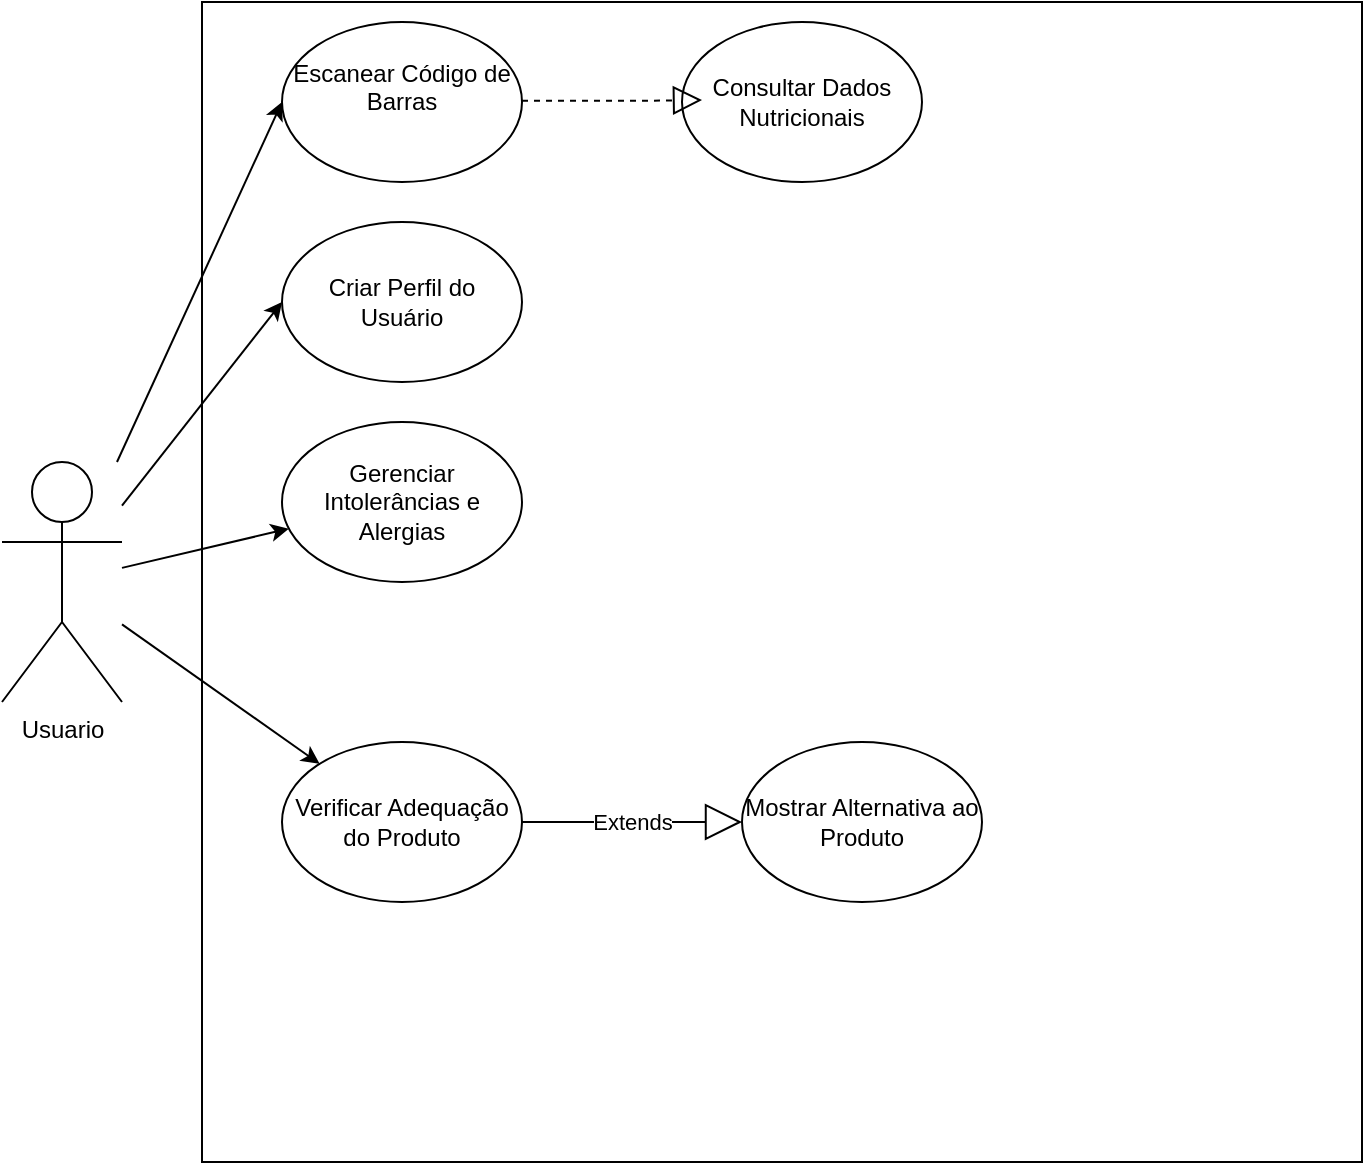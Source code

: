 <mxfile version="24.8.3">
  <diagram name="Página-1" id="qutICyVOGgyFWs-TM0fm">
    <mxGraphModel dx="987" dy="560" grid="1" gridSize="10" guides="1" tooltips="1" connect="1" arrows="1" fold="1" page="1" pageScale="1" pageWidth="827" pageHeight="1169" math="0" shadow="0">
      <root>
        <mxCell id="0" />
        <mxCell id="1" parent="0" />
        <mxCell id="at2XMUZmFgwB7fufx5Op-1" value="" style="whiteSpace=wrap;html=1;aspect=fixed;" vertex="1" parent="1">
          <mxGeometry x="110" y="70" width="580" height="580" as="geometry" />
        </mxCell>
        <mxCell id="at2XMUZmFgwB7fufx5Op-2" value="Usuario" style="shape=umlActor;verticalLabelPosition=bottom;verticalAlign=top;html=1;outlineConnect=0;" vertex="1" parent="1">
          <mxGeometry x="10" y="300" width="60" height="120" as="geometry" />
        </mxCell>
        <mxCell id="at2XMUZmFgwB7fufx5Op-3" value="&#xa;Escanear Código de Barras&#xa;&#xa;" style="ellipse;whiteSpace=wrap;html=1;" vertex="1" parent="1">
          <mxGeometry x="150" y="80" width="120" height="80" as="geometry" />
        </mxCell>
        <mxCell id="at2XMUZmFgwB7fufx5Op-4" value="" style="endArrow=classic;html=1;rounded=0;entryX=0;entryY=0.5;entryDx=0;entryDy=0;" edge="1" parent="1" source="at2XMUZmFgwB7fufx5Op-2" target="at2XMUZmFgwB7fufx5Op-3">
          <mxGeometry width="50" height="50" relative="1" as="geometry">
            <mxPoint x="390" y="290" as="sourcePoint" />
            <mxPoint x="440" y="240" as="targetPoint" />
            <Array as="points" />
          </mxGeometry>
        </mxCell>
        <mxCell id="at2XMUZmFgwB7fufx5Op-5" value="Consultar Dados Nutricionais" style="ellipse;whiteSpace=wrap;html=1;" vertex="1" parent="1">
          <mxGeometry x="350" y="80" width="120" height="80" as="geometry" />
        </mxCell>
        <mxCell id="at2XMUZmFgwB7fufx5Op-7" value="Criar Perfil do Usuário" style="ellipse;whiteSpace=wrap;html=1;" vertex="1" parent="1">
          <mxGeometry x="150" y="180" width="120" height="80" as="geometry" />
        </mxCell>
        <mxCell id="at2XMUZmFgwB7fufx5Op-9" value="" style="endArrow=classic;html=1;rounded=0;entryX=0;entryY=0.5;entryDx=0;entryDy=0;" edge="1" parent="1" source="at2XMUZmFgwB7fufx5Op-2" target="at2XMUZmFgwB7fufx5Op-7">
          <mxGeometry width="50" height="50" relative="1" as="geometry">
            <mxPoint x="110" y="260" as="sourcePoint" />
            <mxPoint x="160" y="210" as="targetPoint" />
          </mxGeometry>
        </mxCell>
        <mxCell id="at2XMUZmFgwB7fufx5Op-10" value="Gerenciar Intolerâncias e Alergias" style="ellipse;whiteSpace=wrap;html=1;" vertex="1" parent="1">
          <mxGeometry x="150" y="280" width="120" height="80" as="geometry" />
        </mxCell>
        <mxCell id="at2XMUZmFgwB7fufx5Op-11" value="" style="endArrow=classic;html=1;rounded=0;" edge="1" parent="1" source="at2XMUZmFgwB7fufx5Op-2" target="at2XMUZmFgwB7fufx5Op-10">
          <mxGeometry width="50" height="50" relative="1" as="geometry">
            <mxPoint x="60" y="325" as="sourcePoint" />
            <mxPoint x="110" y="275" as="targetPoint" />
          </mxGeometry>
        </mxCell>
        <mxCell id="at2XMUZmFgwB7fufx5Op-13" value="Verificar Adequação do Produto" style="ellipse;whiteSpace=wrap;html=1;" vertex="1" parent="1">
          <mxGeometry x="150" y="440" width="120" height="80" as="geometry" />
        </mxCell>
        <mxCell id="at2XMUZmFgwB7fufx5Op-15" value="" style="endArrow=classic;html=1;rounded=0;" edge="1" parent="1" source="at2XMUZmFgwB7fufx5Op-2" target="at2XMUZmFgwB7fufx5Op-13">
          <mxGeometry width="50" height="50" relative="1" as="geometry">
            <mxPoint x="30" y="400" as="sourcePoint" />
            <mxPoint x="80" y="350" as="targetPoint" />
          </mxGeometry>
        </mxCell>
        <mxCell id="at2XMUZmFgwB7fufx5Op-17" value="Mostrar Alternativa ao Produto" style="ellipse;whiteSpace=wrap;html=1;" vertex="1" parent="1">
          <mxGeometry x="380" y="440" width="120" height="80" as="geometry" />
        </mxCell>
        <mxCell id="at2XMUZmFgwB7fufx5Op-24" value="Extends" style="endArrow=block;endSize=16;endFill=0;html=1;rounded=0;" edge="1" parent="1" target="at2XMUZmFgwB7fufx5Op-17">
          <mxGeometry width="160" relative="1" as="geometry">
            <mxPoint x="270" y="480" as="sourcePoint" />
            <mxPoint x="350" y="479" as="targetPoint" />
          </mxGeometry>
        </mxCell>
        <mxCell id="at2XMUZmFgwB7fufx5Op-25" value="" style="endArrow=block;dashed=1;endFill=0;endSize=12;html=1;rounded=0;" edge="1" parent="1">
          <mxGeometry width="160" relative="1" as="geometry">
            <mxPoint x="270" y="119.41" as="sourcePoint" />
            <mxPoint x="360" y="119" as="targetPoint" />
            <Array as="points">
              <mxPoint x="330" y="119.41" />
            </Array>
          </mxGeometry>
        </mxCell>
      </root>
    </mxGraphModel>
  </diagram>
</mxfile>

